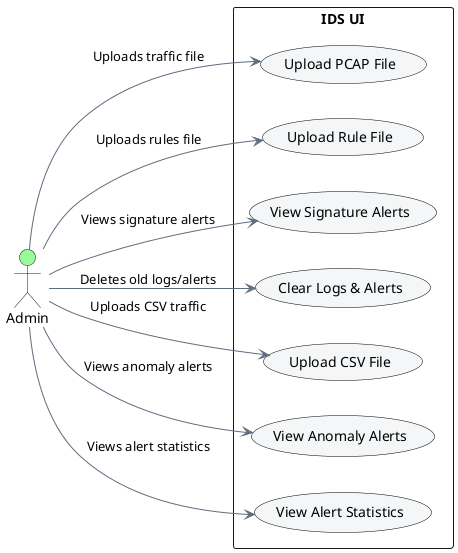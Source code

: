 @startuml  use_case_diagram

left to right direction
skinparam packageStyle rectangle

skinparam usecase {
  BackgroundColor #F4F6F7
  BorderColor Black
  ArrowColor #5D6D7E
  FontName "Arial"
  FontSize 14
  ActorBorderColor Black
  ActorBackgroundColor #D5F5E3
  ActorFontColor Black
}

actor "Admin" as AdminActor #palegreen
rectangle "IDS UI" {
  usecase UC1 as "Upload PCAP File"
  usecase UC2 as "Upload Rule File"
  usecase UC3 as "View Signature Alerts"
  usecase UC4 as "Clear Logs & Alerts"
  usecase UC5 as "Upload CSV File"
  usecase UC6 as "View Anomaly Alerts"
  usecase UC7 as "View Alert Statistics"
}


AdminActor --> UC1 : "Uploads traffic file"
AdminActor --> UC2 : "Uploads rules file"
AdminActor --> UC3 : "Views signature alerts"
AdminActor --> UC4 : "Deletes old logs/alerts"
AdminActor --> UC5 : "Uploads CSV traffic"
AdminActor --> UC6 : "Views anomaly alerts"
AdminActor --> UC7 : "Views alert statistics"

@enduml